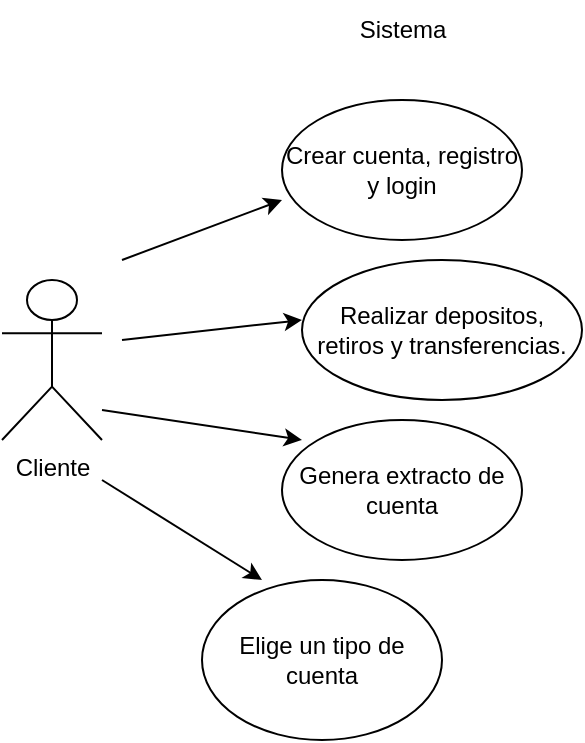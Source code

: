 <mxfile version="27.1.6">
  <diagram name="Página-1" id="JWpRQMqdxtduO04kb7wL">
    <mxGraphModel dx="511" dy="600" grid="1" gridSize="10" guides="1" tooltips="1" connect="1" arrows="1" fold="1" page="1" pageScale="1" pageWidth="827" pageHeight="1169" math="0" shadow="0">
      <root>
        <mxCell id="0" />
        <mxCell id="1" parent="0" />
        <mxCell id="q_A4C81VlmwAli51p_J1-1" value="Cliente" style="shape=umlActor;verticalLabelPosition=bottom;verticalAlign=top;html=1;outlineConnect=0;" vertex="1" parent="1">
          <mxGeometry x="70" y="230" width="50" height="80" as="geometry" />
        </mxCell>
        <mxCell id="q_A4C81VlmwAli51p_J1-2" value="" style="endArrow=classic;html=1;rounded=0;" edge="1" parent="1">
          <mxGeometry width="50" height="50" relative="1" as="geometry">
            <mxPoint x="130" y="220" as="sourcePoint" />
            <mxPoint x="210" y="190" as="targetPoint" />
          </mxGeometry>
        </mxCell>
        <mxCell id="q_A4C81VlmwAli51p_J1-3" value="" style="endArrow=classic;html=1;rounded=0;" edge="1" parent="1">
          <mxGeometry width="50" height="50" relative="1" as="geometry">
            <mxPoint x="130" y="260" as="sourcePoint" />
            <mxPoint x="220" y="250" as="targetPoint" />
          </mxGeometry>
        </mxCell>
        <mxCell id="q_A4C81VlmwAli51p_J1-5" value="" style="endArrow=classic;html=1;rounded=0;" edge="1" parent="1">
          <mxGeometry width="50" height="50" relative="1" as="geometry">
            <mxPoint x="120" y="330" as="sourcePoint" />
            <mxPoint x="200" y="380" as="targetPoint" />
          </mxGeometry>
        </mxCell>
        <mxCell id="q_A4C81VlmwAli51p_J1-10" value="" style="endArrow=classic;html=1;rounded=0;" edge="1" parent="1">
          <mxGeometry width="50" height="50" relative="1" as="geometry">
            <mxPoint x="120" y="295" as="sourcePoint" />
            <mxPoint x="220" y="310" as="targetPoint" />
          </mxGeometry>
        </mxCell>
        <mxCell id="q_A4C81VlmwAli51p_J1-11" value="Crear cuenta, registro y login" style="ellipse;whiteSpace=wrap;html=1;" vertex="1" parent="1">
          <mxGeometry x="210" y="140" width="120" height="70" as="geometry" />
        </mxCell>
        <mxCell id="q_A4C81VlmwAli51p_J1-12" value="Realizar depositos, retiros y transferencias." style="ellipse;whiteSpace=wrap;html=1;" vertex="1" parent="1">
          <mxGeometry x="220" y="220" width="140" height="70" as="geometry" />
        </mxCell>
        <mxCell id="q_A4C81VlmwAli51p_J1-13" value="Genera extracto de cuenta" style="ellipse;whiteSpace=wrap;html=1;" vertex="1" parent="1">
          <mxGeometry x="210" y="300" width="120" height="70" as="geometry" />
        </mxCell>
        <mxCell id="q_A4C81VlmwAli51p_J1-14" value="Elige un tipo de cuenta" style="ellipse;whiteSpace=wrap;html=1;" vertex="1" parent="1">
          <mxGeometry x="170" y="380" width="120" height="80" as="geometry" />
        </mxCell>
        <mxCell id="q_A4C81VlmwAli51p_J1-15" value="Sistema" style="text;html=1;align=center;verticalAlign=middle;resizable=0;points=[];autosize=1;strokeColor=none;fillColor=none;" vertex="1" parent="1">
          <mxGeometry x="235" y="90" width="70" height="30" as="geometry" />
        </mxCell>
      </root>
    </mxGraphModel>
  </diagram>
</mxfile>
